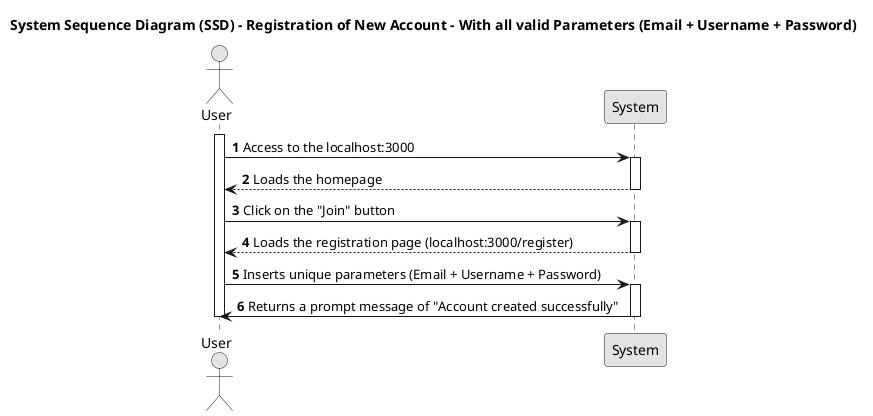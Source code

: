 @startuml US001
skinparam monochrome true
skinparam packageStyle rectangle
skinparam shadowing false

title System Sequence Diagram (SSD) - Registration of New Account - With all valid Parameters (Email + Username + Password)

autonumber

actor "User" as User
participant "System" as System

activate User

User -> System : Access to the localhost:3000
activate System

System --> User : Loads the homepage
deactivate System

User -> System : Click on the "Join" button
activate System

System --> User : Loads the registration page (localhost:3000/register)
deactivate System

User -> System : Inserts unique parameters (Email + Username + Password)
activate System

System -> User : Returns a prompt message of "Account created successfully"

deactivate System
deactivate User

@enduml